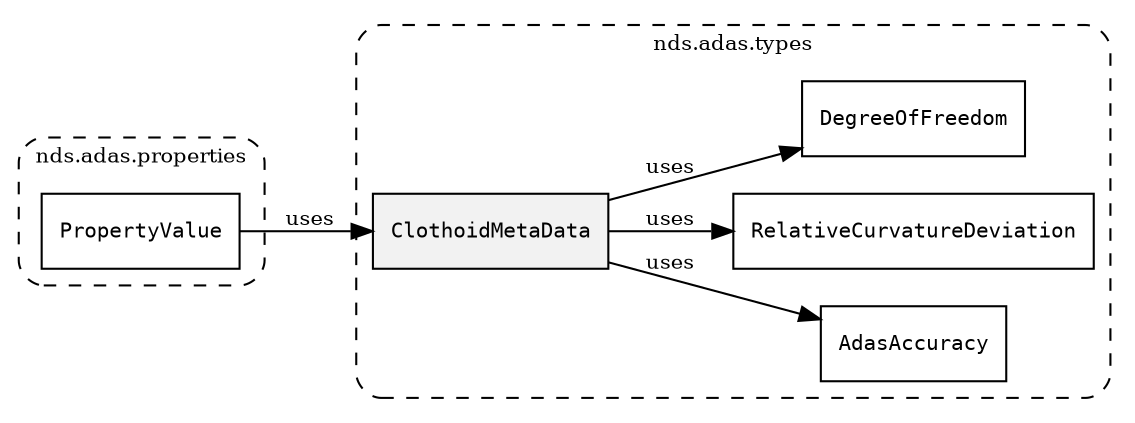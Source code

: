 /**
 * This dot file creates symbol collaboration diagram for ClothoidMetaData.
 */
digraph ZSERIO
{
    node [shape=box, fontsize=10];
    rankdir="LR";
    fontsize=10;
    tooltip="ClothoidMetaData collaboration diagram";

    subgraph "cluster_nds.adas.types"
    {
        style="dashed, rounded";
        label="nds.adas.types";
        tooltip="Package nds.adas.types";
        href="../../../content/packages/nds.adas.types.html#Package-nds-adas-types";
        target="_parent";

        "ClothoidMetaData" [style="filled", fillcolor="#0000000D", target="_parent", label=<<font face="monospace"><table align="center" border="0" cellspacing="0" cellpadding="0"><tr><td href="../../../content/packages/nds.adas.types.html#Structure-ClothoidMetaData" title="Structure defined in nds.adas.types">ClothoidMetaData</td></tr></table></font>>];
        "AdasAccuracy" [target="_parent", label=<<font face="monospace"><table align="center" border="0" cellspacing="0" cellpadding="0"><tr><td href="../../../content/packages/nds.adas.types.html#Enum-AdasAccuracy" title="Enum defined in nds.adas.types">AdasAccuracy</td></tr></table></font>>];
        "RelativeCurvatureDeviation" [target="_parent", label=<<font face="monospace"><table align="center" border="0" cellspacing="0" cellpadding="0"><tr><td href="../../../content/packages/nds.adas.types.html#Subtype-RelativeCurvatureDeviation" title="Subtype defined in nds.adas.types">RelativeCurvatureDeviation</td></tr></table></font>>];
        "DegreeOfFreedom" [target="_parent", label=<<font face="monospace"><table align="center" border="0" cellspacing="0" cellpadding="0"><tr><td href="../../../content/packages/nds.adas.types.html#Subtype-DegreeOfFreedom" title="Subtype defined in nds.adas.types">DegreeOfFreedom</td></tr></table></font>>];
    }

    subgraph "cluster_nds.adas.properties"
    {
        style="dashed, rounded";
        label="nds.adas.properties";
        tooltip="Package nds.adas.properties";
        href="../../../content/packages/nds.adas.properties.html#Package-nds-adas-properties";
        target="_parent";

        "PropertyValue" [target="_parent", label=<<font face="monospace"><table align="center" border="0" cellspacing="0" cellpadding="0"><tr><td href="../../../content/packages/nds.adas.properties.html#Choice-PropertyValue" title="Choice defined in nds.adas.properties">PropertyValue</td></tr></table></font>>];
    }

    "ClothoidMetaData" -> "AdasAccuracy" [label="uses", fontsize=10];
    "ClothoidMetaData" -> "RelativeCurvatureDeviation" [label="uses", fontsize=10];
    "ClothoidMetaData" -> "DegreeOfFreedom" [label="uses", fontsize=10];
    "PropertyValue" -> "ClothoidMetaData" [label="uses", fontsize=10];
}
